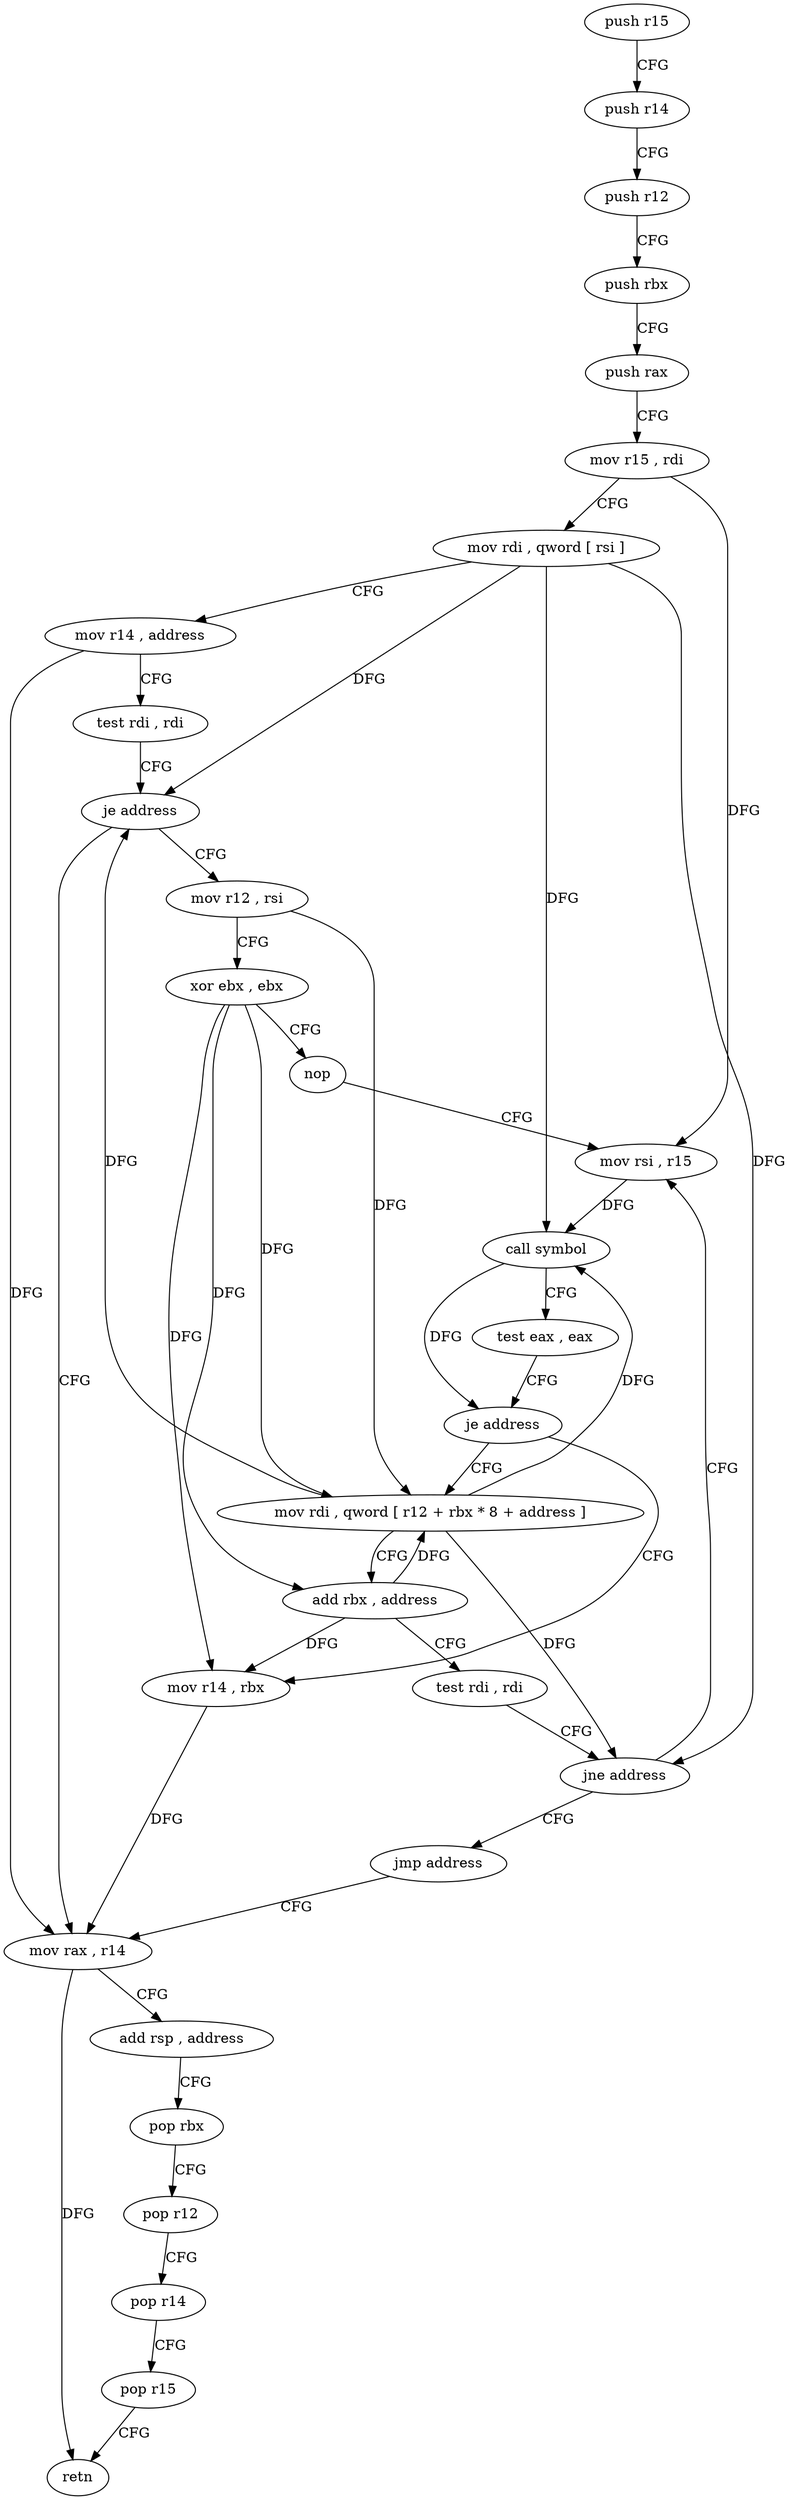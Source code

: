 digraph "func" {
"4224976" [label = "push r15" ]
"4224978" [label = "push r14" ]
"4224980" [label = "push r12" ]
"4224982" [label = "push rbx" ]
"4224983" [label = "push rax" ]
"4224984" [label = "mov r15 , rdi" ]
"4224987" [label = "mov rdi , qword [ rsi ]" ]
"4224990" [label = "mov r14 , address" ]
"4224997" [label = "test rdi , rdi" ]
"4225000" [label = "je address" ]
"4225039" [label = "mov rax , r14" ]
"4225002" [label = "mov r12 , rsi" ]
"4225042" [label = "add rsp , address" ]
"4225046" [label = "pop rbx" ]
"4225047" [label = "pop r12" ]
"4225049" [label = "pop r14" ]
"4225051" [label = "pop r15" ]
"4225053" [label = "retn" ]
"4225005" [label = "xor ebx , ebx" ]
"4225007" [label = "nop" ]
"4225008" [label = "mov rsi , r15" ]
"4225036" [label = "mov r14 , rbx" ]
"4225020" [label = "mov rdi , qword [ r12 + rbx * 8 + address ]" ]
"4225025" [label = "add rbx , address" ]
"4225029" [label = "test rdi , rdi" ]
"4225032" [label = "jne address" ]
"4225034" [label = "jmp address" ]
"4225011" [label = "call symbol" ]
"4225016" [label = "test eax , eax" ]
"4225018" [label = "je address" ]
"4224976" -> "4224978" [ label = "CFG" ]
"4224978" -> "4224980" [ label = "CFG" ]
"4224980" -> "4224982" [ label = "CFG" ]
"4224982" -> "4224983" [ label = "CFG" ]
"4224983" -> "4224984" [ label = "CFG" ]
"4224984" -> "4224987" [ label = "CFG" ]
"4224984" -> "4225008" [ label = "DFG" ]
"4224987" -> "4224990" [ label = "CFG" ]
"4224987" -> "4225000" [ label = "DFG" ]
"4224987" -> "4225011" [ label = "DFG" ]
"4224987" -> "4225032" [ label = "DFG" ]
"4224990" -> "4224997" [ label = "CFG" ]
"4224990" -> "4225039" [ label = "DFG" ]
"4224997" -> "4225000" [ label = "CFG" ]
"4225000" -> "4225039" [ label = "CFG" ]
"4225000" -> "4225002" [ label = "CFG" ]
"4225039" -> "4225042" [ label = "CFG" ]
"4225039" -> "4225053" [ label = "DFG" ]
"4225002" -> "4225005" [ label = "CFG" ]
"4225002" -> "4225020" [ label = "DFG" ]
"4225042" -> "4225046" [ label = "CFG" ]
"4225046" -> "4225047" [ label = "CFG" ]
"4225047" -> "4225049" [ label = "CFG" ]
"4225049" -> "4225051" [ label = "CFG" ]
"4225051" -> "4225053" [ label = "CFG" ]
"4225005" -> "4225007" [ label = "CFG" ]
"4225005" -> "4225036" [ label = "DFG" ]
"4225005" -> "4225020" [ label = "DFG" ]
"4225005" -> "4225025" [ label = "DFG" ]
"4225007" -> "4225008" [ label = "CFG" ]
"4225008" -> "4225011" [ label = "DFG" ]
"4225036" -> "4225039" [ label = "DFG" ]
"4225020" -> "4225025" [ label = "CFG" ]
"4225020" -> "4225000" [ label = "DFG" ]
"4225020" -> "4225011" [ label = "DFG" ]
"4225020" -> "4225032" [ label = "DFG" ]
"4225025" -> "4225029" [ label = "CFG" ]
"4225025" -> "4225036" [ label = "DFG" ]
"4225025" -> "4225020" [ label = "DFG" ]
"4225029" -> "4225032" [ label = "CFG" ]
"4225032" -> "4225008" [ label = "CFG" ]
"4225032" -> "4225034" [ label = "CFG" ]
"4225034" -> "4225039" [ label = "CFG" ]
"4225011" -> "4225016" [ label = "CFG" ]
"4225011" -> "4225018" [ label = "DFG" ]
"4225016" -> "4225018" [ label = "CFG" ]
"4225018" -> "4225036" [ label = "CFG" ]
"4225018" -> "4225020" [ label = "CFG" ]
}
